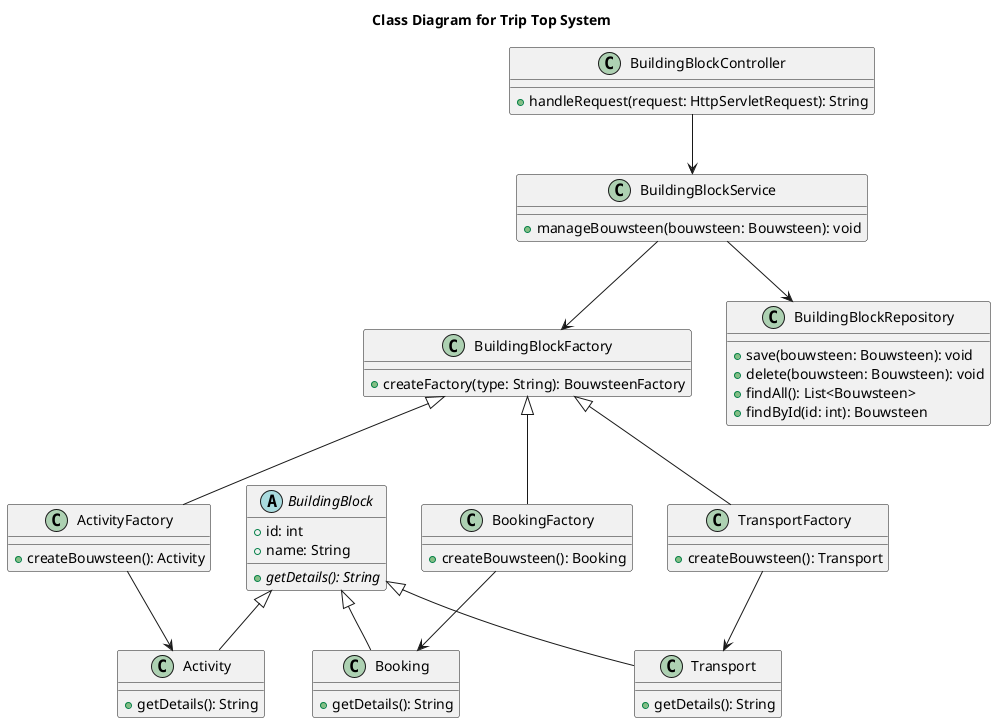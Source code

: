 @startuml
title Class Diagram for Trip Top System

class BuildingBlockController {
    +handleRequest(request: HttpServletRequest): String
}

class BuildingBlockFactory {
    +createFactory(type: String): BouwsteenFactory
}

abstract class BuildingBlock {
    +id: int
    +name: String
    {abstract} +getDetails(): String
}

class Booking extends BuildingBlock {
    +getDetails(): String
}

class Transport extends BuildingBlock {
    +getDetails(): String
}

class Activity extends BuildingBlock {
    +getDetails(): String
}

class ActivityFactory extends BuildingBlockFactory {
    +createBouwsteen(): Activity
}

class TransportFactory extends BuildingBlockFactory {
    +createBouwsteen(): Transport
}

class BookingFactory extends BuildingBlockFactory {
    +createBouwsteen(): Booking
}

class BuildingBlockRepository {
    +save(bouwsteen: Bouwsteen): void
    +delete(bouwsteen: Bouwsteen): void
    +findAll(): List<Bouwsteen>
    +findById(id: int): Bouwsteen
}

class BuildingBlockService {
    +manageBouwsteen(bouwsteen: Bouwsteen): void
}

BuildingBlockController --> BuildingBlockService
BuildingBlockService --> BuildingBlockFactory
BuildingBlockService --> BuildingBlockRepository
ActivityFactory --> Activity
TransportFactory --> Transport
BookingFactory --> Booking

@enduml